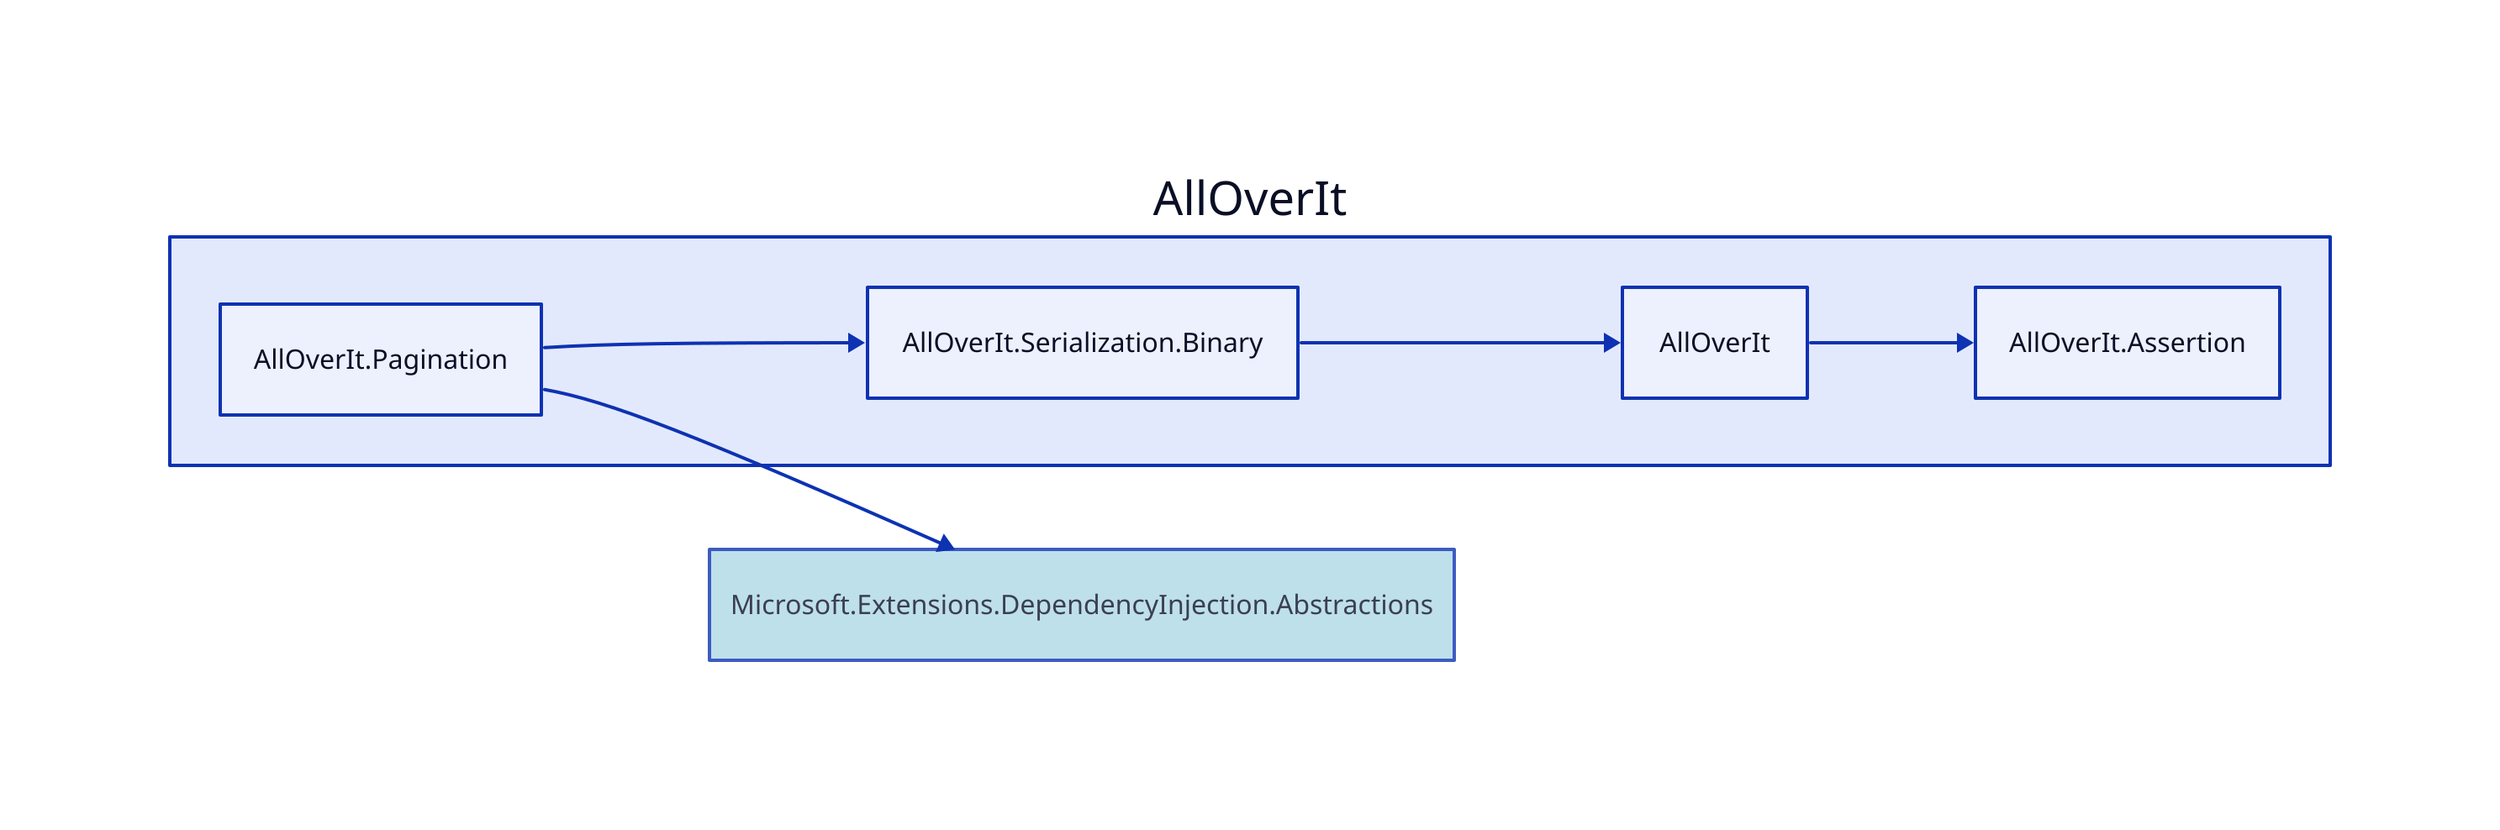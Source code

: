 direction: right

aoi: AllOverIt
aoi.alloverit-pagination: AllOverIt.Pagination
aoi.alloverit-serialization-binary: AllOverIt.Serialization.Binary
aoi.alloverit: AllOverIt
aoi.alloverit-assertion: AllOverIt.Assertion
microsoft-extensions-dependencyinjection-abstractions: Microsoft.Extensions.DependencyInjection.Abstractions
microsoft-extensions-dependencyinjection-abstractions.style.fill: lightblue
microsoft-extensions-dependencyinjection-abstractions.style.opacity: 0.8

aoi.alloverit-serialization-binary <- aoi.alloverit-pagination
aoi.alloverit <- aoi.alloverit-serialization-binary
aoi.alloverit-assertion <- aoi.alloverit
microsoft-extensions-dependencyinjection-abstractions <- aoi.alloverit-pagination
